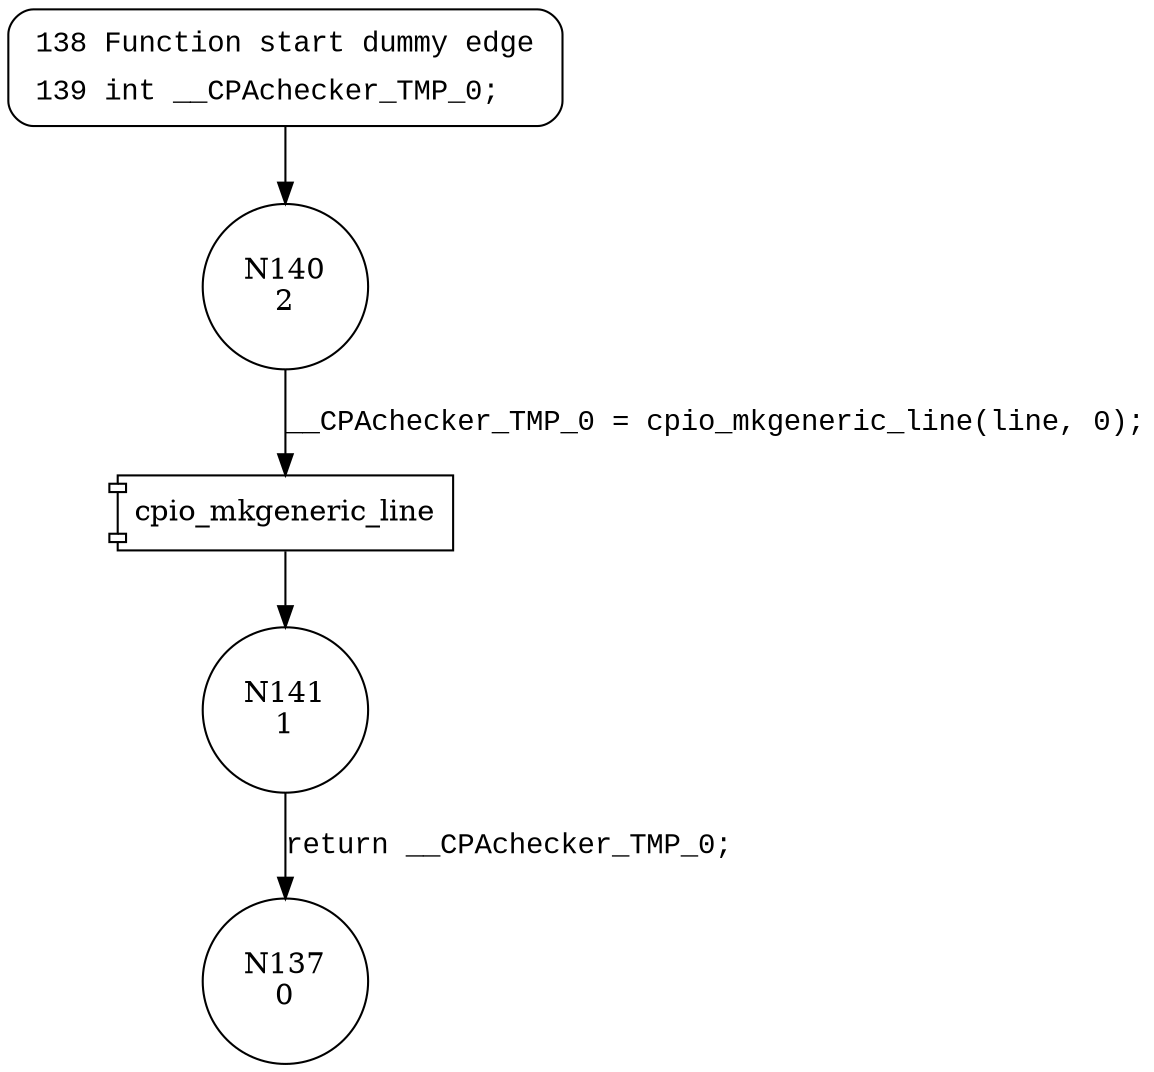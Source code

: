 digraph cpio_mkdir_line {
140 [shape="circle" label="N140\n2"]
141 [shape="circle" label="N141\n1"]
137 [shape="circle" label="N137\n0"]
138 [style="filled,bold" penwidth="1" fillcolor="white" fontname="Courier New" shape="Mrecord" label=<<table border="0" cellborder="0" cellpadding="3" bgcolor="white"><tr><td align="right">138</td><td align="left">Function start dummy edge</td></tr><tr><td align="right">139</td><td align="left">int __CPAchecker_TMP_0;</td></tr></table>>]
138 -> 140[label=""]
100001 [shape="component" label="cpio_mkgeneric_line"]
140 -> 100001 [label="__CPAchecker_TMP_0 = cpio_mkgeneric_line(line, 0);" fontname="Courier New"]
100001 -> 141 [label="" fontname="Courier New"]
141 -> 137 [label="return __CPAchecker_TMP_0;" fontname="Courier New"]
}